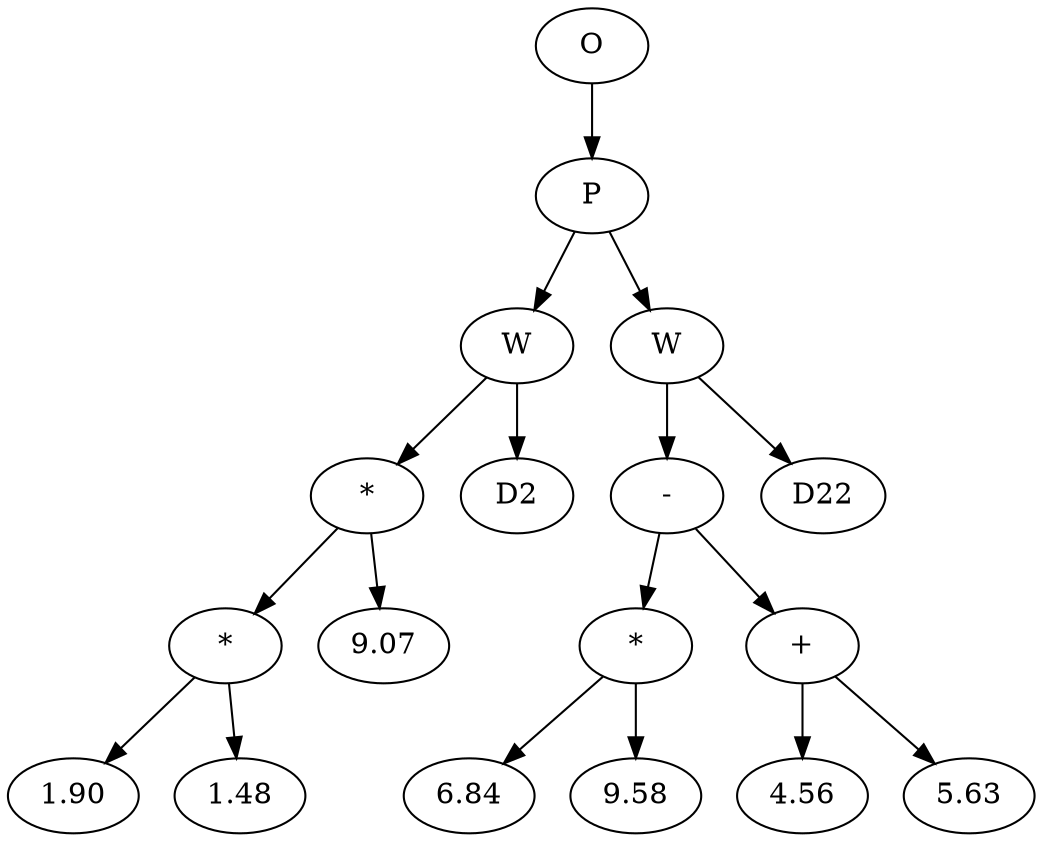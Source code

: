 // Tree
digraph {
	1100720 [label=O]
	1100719 [label=P]
	1100720 -> 1100719
	1100703 [label=W]
	1100719 -> 1100703
	1100704 [label="*"]
	1100703 -> 1100704
	1100705 [label="*"]
	1100704 -> 1100705
	1100706 [label=1.90]
	1100705 -> 1100706
	1100707 [label=1.48]
	1100705 -> 1100707
	1100708 [label=9.07]
	1100704 -> 1100708
	1100709 [label=D2]
	1100703 -> 1100709
	1100710 [label=W]
	1100719 -> 1100710
	1100711 [label="-"]
	1100710 -> 1100711
	1100712 [label="*"]
	1100711 -> 1100712
	1100713 [label=6.84]
	1100712 -> 1100713
	1100714 [label=9.58]
	1100712 -> 1100714
	1100715 [label="+"]
	1100711 -> 1100715
	1100716 [label=4.56]
	1100715 -> 1100716
	1100717 [label=5.63]
	1100715 -> 1100717
	1100718 [label=D22]
	1100710 -> 1100718
}
